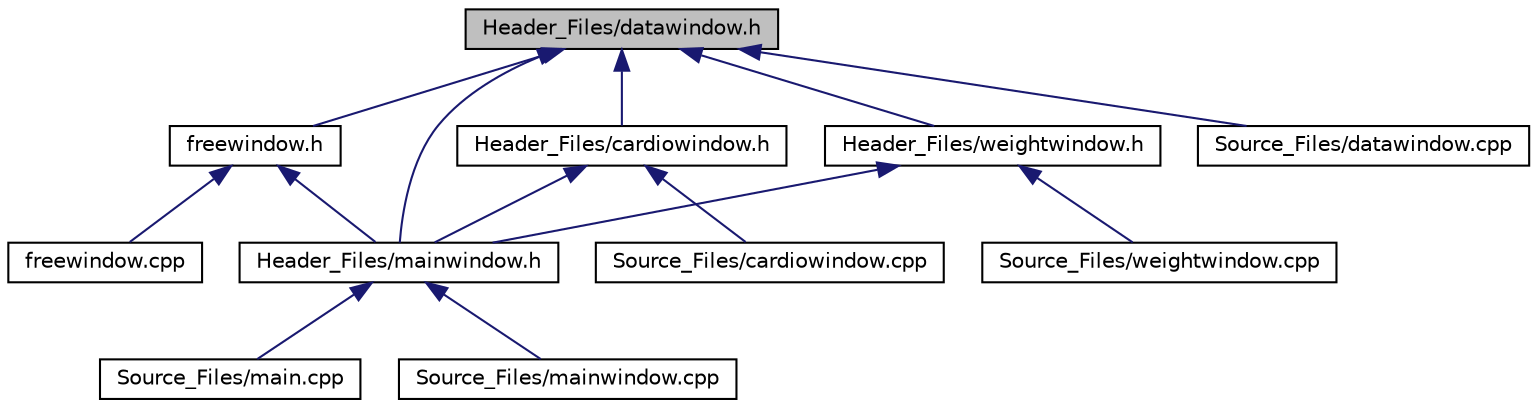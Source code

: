 digraph "Header_Files/datawindow.h"
{
 // LATEX_PDF_SIZE
  edge [fontname="Helvetica",fontsize="10",labelfontname="Helvetica",labelfontsize="10"];
  node [fontname="Helvetica",fontsize="10",shape=record];
  Node1 [label="Header_Files/datawindow.h",height=0.2,width=0.4,color="black", fillcolor="grey75", style="filled", fontcolor="black",tooltip="Ventana de muestra de datos de entrenamiento (INTERFAZ GRÁFICA)"];
  Node1 -> Node2 [dir="back",color="midnightblue",fontsize="10",style="solid"];
  Node2 [label="freewindow.h",height=0.2,width=0.4,color="black", fillcolor="white", style="filled",URL="$freewindow_8h.html",tooltip="Ventana de sesión de entrenamiento del tipo Free (INTERFAZ GRÁFICA)"];
  Node2 -> Node3 [dir="back",color="midnightblue",fontsize="10",style="solid"];
  Node3 [label="freewindow.cpp",height=0.2,width=0.4,color="black", fillcolor="white", style="filled",URL="$freewindow_8cpp.html",tooltip=" "];
  Node2 -> Node4 [dir="back",color="midnightblue",fontsize="10",style="solid"];
  Node4 [label="Header_Files/mainwindow.h",height=0.2,width=0.4,color="black", fillcolor="white", style="filled",URL="$mainwindow_8h.html",tooltip="Ventana principal del programa."];
  Node4 -> Node5 [dir="back",color="midnightblue",fontsize="10",style="solid"];
  Node5 [label="Source_Files/main.cpp",height=0.2,width=0.4,color="black", fillcolor="white", style="filled",URL="$main_8cpp.html",tooltip=" "];
  Node4 -> Node6 [dir="back",color="midnightblue",fontsize="10",style="solid"];
  Node6 [label="Source_Files/mainwindow.cpp",height=0.2,width=0.4,color="black", fillcolor="white", style="filled",URL="$mainwindow_8cpp.html",tooltip=" "];
  Node1 -> Node7 [dir="back",color="midnightblue",fontsize="10",style="solid"];
  Node7 [label="Header_Files/cardiowindow.h",height=0.2,width=0.4,color="black", fillcolor="white", style="filled",URL="$cardiowindow_8h.html",tooltip="Ventana de sesión de entrenamiento del tipo Cardio (INTERFAZ GRÁFICA)"];
  Node7 -> Node4 [dir="back",color="midnightblue",fontsize="10",style="solid"];
  Node7 -> Node8 [dir="back",color="midnightblue",fontsize="10",style="solid"];
  Node8 [label="Source_Files/cardiowindow.cpp",height=0.2,width=0.4,color="black", fillcolor="white", style="filled",URL="$cardiowindow_8cpp.html",tooltip=" "];
  Node1 -> Node9 [dir="back",color="midnightblue",fontsize="10",style="solid"];
  Node9 [label="Header_Files/weightwindow.h",height=0.2,width=0.4,color="black", fillcolor="white", style="filled",URL="$weightwindow_8h.html",tooltip="Ventana de sesión de entrenamiento del tipo Weightloss (INTERFAZ GRÁFICA)"];
  Node9 -> Node4 [dir="back",color="midnightblue",fontsize="10",style="solid"];
  Node9 -> Node10 [dir="back",color="midnightblue",fontsize="10",style="solid"];
  Node10 [label="Source_Files/weightwindow.cpp",height=0.2,width=0.4,color="black", fillcolor="white", style="filled",URL="$weightwindow_8cpp.html",tooltip=" "];
  Node1 -> Node4 [dir="back",color="midnightblue",fontsize="10",style="solid"];
  Node1 -> Node11 [dir="back",color="midnightblue",fontsize="10",style="solid"];
  Node11 [label="Source_Files/datawindow.cpp",height=0.2,width=0.4,color="black", fillcolor="white", style="filled",URL="$datawindow_8cpp.html",tooltip=" "];
}
